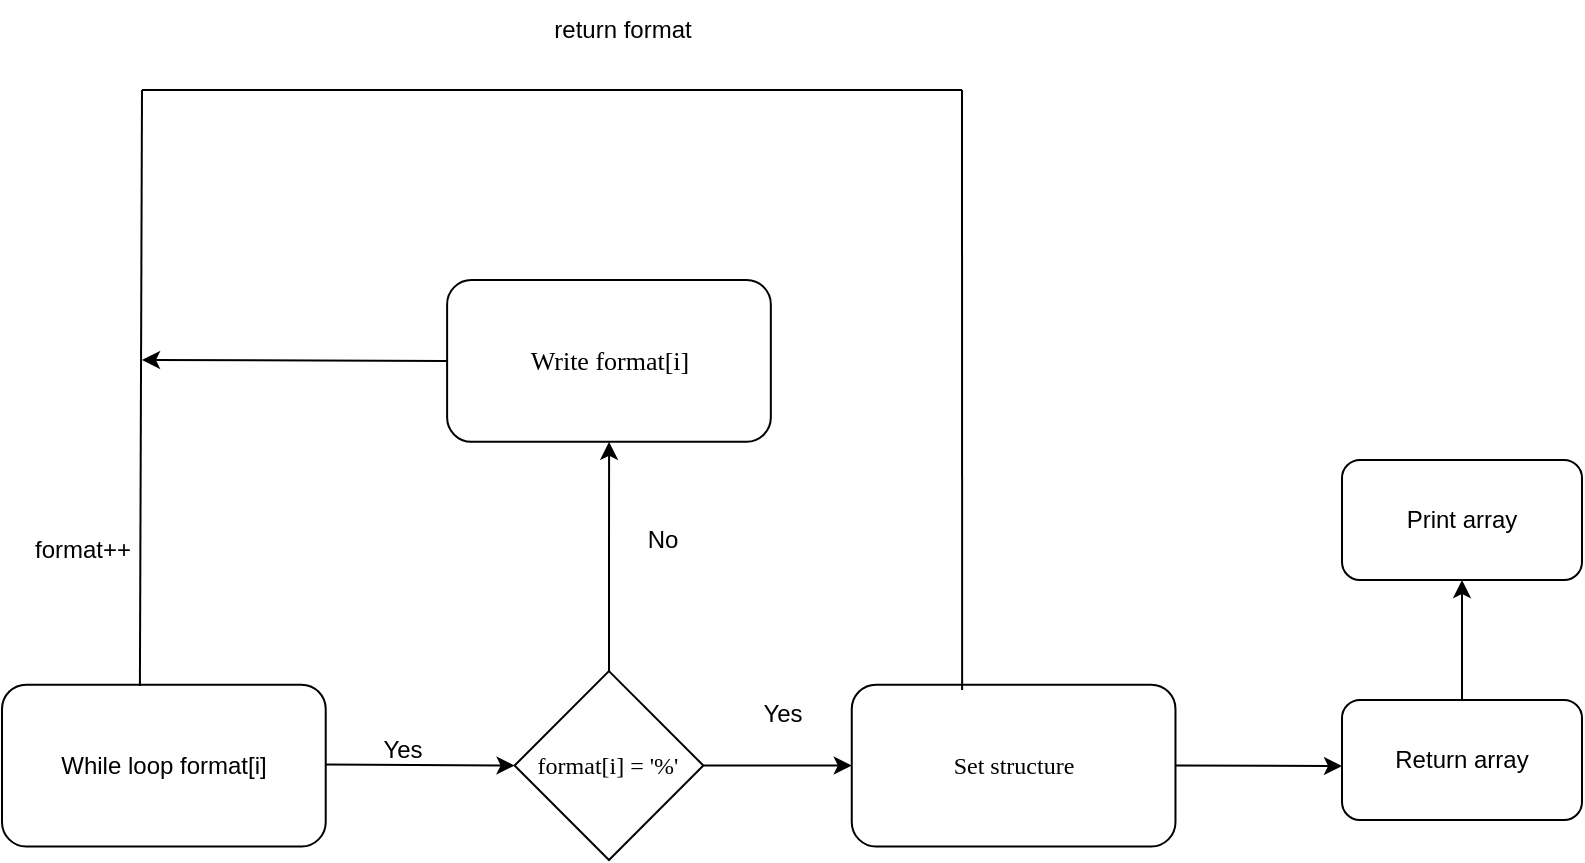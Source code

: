 <mxfile version="21.0.8" type="github">
  <diagram name="Page-1" id="c7488fd3-1785-93aa-aadb-54a6760d102a">
    <mxGraphModel dx="956" dy="1823" grid="1" gridSize="10" guides="1" tooltips="1" connect="1" arrows="1" fold="1" page="1" pageScale="1" pageWidth="1100" pageHeight="850" background="none" math="0" shadow="0">
      <root>
        <mxCell id="0" />
        <mxCell id="1" parent="0" />
        <mxCell id="uGcOXAJnywHlXMPNpVDw-24" value="" style="group" vertex="1" connectable="0" parent="1">
          <mxGeometry x="40" y="150" width="670" height="430" as="geometry" />
        </mxCell>
        <mxCell id="uGcOXAJnywHlXMPNpVDw-12" value="" style="group" vertex="1" connectable="0" parent="uGcOXAJnywHlXMPNpVDw-24">
          <mxGeometry y="140" width="586.74" height="290" as="geometry" />
        </mxCell>
        <mxCell id="uGcOXAJnywHlXMPNpVDw-9" value="" style="group" vertex="1" connectable="0" parent="uGcOXAJnywHlXMPNpVDw-12">
          <mxGeometry width="586.74" height="290" as="geometry" />
        </mxCell>
        <mxCell id="uGcOXAJnywHlXMPNpVDw-2" value="While loop format[i]" style="rounded=1;whiteSpace=wrap;html=1;" vertex="1" parent="uGcOXAJnywHlXMPNpVDw-9">
          <mxGeometry y="202.326" width="161.859" height="80.93" as="geometry" />
        </mxCell>
        <mxCell id="uGcOXAJnywHlXMPNpVDw-4" value="&lt;font style=&quot;font-size: 12px;&quot;&gt;format[i] = &#39;%&#39;&lt;/font&gt;" style="strokeWidth=1;html=1;shape=mxgraph.flowchart.decision;whiteSpace=wrap;rounded=1;shadow=0;labelBackgroundColor=none;fontFamily=Verdana;fontSize=8;align=center;" vertex="1" parent="uGcOXAJnywHlXMPNpVDw-9">
          <mxGeometry x="256.277" y="195.581" width="94.418" height="94.419" as="geometry" />
        </mxCell>
        <mxCell id="uGcOXAJnywHlXMPNpVDw-5" value="&lt;div style=&quot;font-size: 13px;&quot;&gt;&lt;font style=&quot;font-size: 13px;&quot;&gt;Write format[i] &lt;br&gt;&lt;/font&gt;&lt;/div&gt;" style="rounded=1;whiteSpace=wrap;html=1;fontSize=8;fontFamily=Verdana;strokeWidth=1;shadow=0;labelBackgroundColor=none;" vertex="1" parent="uGcOXAJnywHlXMPNpVDw-9">
          <mxGeometry x="222.557" width="161.859" height="80.93" as="geometry" />
        </mxCell>
        <mxCell id="uGcOXAJnywHlXMPNpVDw-7" value="&lt;font style=&quot;font-size: 12px;&quot;&gt;Set structure&lt;/font&gt;" style="rounded=1;whiteSpace=wrap;html=1;fontSize=8;fontFamily=Verdana;strokeWidth=1;shadow=0;labelBackgroundColor=none;" vertex="1" parent="uGcOXAJnywHlXMPNpVDw-9">
          <mxGeometry x="424.881" y="202.326" width="161.859" height="80.93" as="geometry" />
        </mxCell>
        <mxCell id="uGcOXAJnywHlXMPNpVDw-6" value="" style="edgeStyle=orthogonalEdgeStyle;rounded=0;orthogonalLoop=1;jettySize=auto;html=1;" edge="1" parent="uGcOXAJnywHlXMPNpVDw-9" source="uGcOXAJnywHlXMPNpVDw-4" target="uGcOXAJnywHlXMPNpVDw-5">
          <mxGeometry relative="1" as="geometry" />
        </mxCell>
        <mxCell id="uGcOXAJnywHlXMPNpVDw-8" value="" style="edgeStyle=orthogonalEdgeStyle;rounded=0;orthogonalLoop=1;jettySize=auto;html=1;" edge="1" parent="uGcOXAJnywHlXMPNpVDw-9" source="uGcOXAJnywHlXMPNpVDw-4" target="uGcOXAJnywHlXMPNpVDw-7">
          <mxGeometry relative="1" as="geometry" />
        </mxCell>
        <mxCell id="uGcOXAJnywHlXMPNpVDw-3" value="" style="endArrow=classic;html=1;rounded=0;entryX=0;entryY=0.5;entryDx=0;entryDy=0;entryPerimeter=0;" edge="1" parent="uGcOXAJnywHlXMPNpVDw-9" target="uGcOXAJnywHlXMPNpVDw-4">
          <mxGeometry width="50" height="50" relative="1" as="geometry">
            <mxPoint x="161.86" y="242.29" as="sourcePoint" />
            <mxPoint x="231.86" y="242.29" as="targetPoint" />
          </mxGeometry>
        </mxCell>
        <mxCell id="uGcOXAJnywHlXMPNpVDw-11" value="Yes" style="text;html=1;align=center;verticalAlign=middle;resizable=0;points=[];autosize=1;strokeColor=none;fillColor=none;" vertex="1" parent="uGcOXAJnywHlXMPNpVDw-9">
          <mxGeometry x="370" y="202.33" width="40" height="30" as="geometry" />
        </mxCell>
        <mxCell id="uGcOXAJnywHlXMPNpVDw-10" value="No" style="text;html=1;align=center;verticalAlign=middle;resizable=0;points=[];autosize=1;strokeColor=none;fillColor=none;" vertex="1" parent="uGcOXAJnywHlXMPNpVDw-12">
          <mxGeometry x="310" y="115" width="40" height="30" as="geometry" />
        </mxCell>
        <mxCell id="uGcOXAJnywHlXMPNpVDw-13" value="Yes" style="text;html=1;align=center;verticalAlign=middle;resizable=0;points=[];autosize=1;strokeColor=none;fillColor=none;" vertex="1" parent="uGcOXAJnywHlXMPNpVDw-24">
          <mxGeometry x="180" y="360" width="40" height="30" as="geometry" />
        </mxCell>
        <mxCell id="uGcOXAJnywHlXMPNpVDw-17" value="" style="endArrow=none;html=1;rounded=0;exitX=0.426;exitY=0.008;exitDx=0;exitDy=0;exitPerimeter=0;" edge="1" parent="uGcOXAJnywHlXMPNpVDw-24" source="uGcOXAJnywHlXMPNpVDw-2">
          <mxGeometry width="50" height="50" relative="1" as="geometry">
            <mxPoint x="70" y="335" as="sourcePoint" />
            <mxPoint x="70" y="45" as="targetPoint" />
          </mxGeometry>
        </mxCell>
        <mxCell id="uGcOXAJnywHlXMPNpVDw-18" value="" style="endArrow=none;html=1;rounded=0;exitX=0.341;exitY=0.033;exitDx=0;exitDy=0;exitPerimeter=0;" edge="1" parent="uGcOXAJnywHlXMPNpVDw-24" source="uGcOXAJnywHlXMPNpVDw-7">
          <mxGeometry width="50" height="50" relative="1" as="geometry">
            <mxPoint x="480" y="335" as="sourcePoint" />
            <mxPoint x="480" y="45" as="targetPoint" />
          </mxGeometry>
        </mxCell>
        <mxCell id="uGcOXAJnywHlXMPNpVDw-19" value="" style="endArrow=none;html=1;rounded=0;" edge="1" parent="uGcOXAJnywHlXMPNpVDw-24">
          <mxGeometry width="50" height="50" relative="1" as="geometry">
            <mxPoint x="480" y="45" as="sourcePoint" />
            <mxPoint x="70" y="45" as="targetPoint" />
          </mxGeometry>
        </mxCell>
        <mxCell id="uGcOXAJnywHlXMPNpVDw-20" value="return format" style="text;html=1;align=center;verticalAlign=middle;resizable=0;points=[];autosize=1;strokeColor=none;fillColor=none;" vertex="1" parent="uGcOXAJnywHlXMPNpVDw-24">
          <mxGeometry x="265" width="90" height="30" as="geometry" />
        </mxCell>
        <mxCell id="uGcOXAJnywHlXMPNpVDw-21" value="" style="endArrow=classic;html=1;rounded=0;exitX=0;exitY=0.5;exitDx=0;exitDy=0;" edge="1" parent="uGcOXAJnywHlXMPNpVDw-24" source="uGcOXAJnywHlXMPNpVDw-5">
          <mxGeometry width="50" height="50" relative="1" as="geometry">
            <mxPoint x="300" y="395" as="sourcePoint" />
            <mxPoint x="70" y="180" as="targetPoint" />
          </mxGeometry>
        </mxCell>
        <mxCell id="uGcOXAJnywHlXMPNpVDw-22" value="format++" style="text;html=1;align=center;verticalAlign=middle;resizable=0;points=[];autosize=1;strokeColor=none;fillColor=none;" vertex="1" parent="uGcOXAJnywHlXMPNpVDw-24">
          <mxGeometry x="5" y="260" width="70" height="30" as="geometry" />
        </mxCell>
        <mxCell id="uGcOXAJnywHlXMPNpVDw-23" value="" style="endArrow=classic;html=1;rounded=0;exitX=1;exitY=0.5;exitDx=0;exitDy=0;" edge="1" parent="uGcOXAJnywHlXMPNpVDw-24" source="uGcOXAJnywHlXMPNpVDw-7">
          <mxGeometry width="50" height="50" relative="1" as="geometry">
            <mxPoint x="300" y="395" as="sourcePoint" />
            <mxPoint x="670" y="383" as="targetPoint" />
          </mxGeometry>
        </mxCell>
        <mxCell id="uGcOXAJnywHlXMPNpVDw-25" value="&lt;div&gt;Return array&lt;/div&gt;" style="rounded=1;whiteSpace=wrap;html=1;" vertex="1" parent="1">
          <mxGeometry x="710" y="500" width="120" height="60" as="geometry" />
        </mxCell>
        <mxCell id="uGcOXAJnywHlXMPNpVDw-26" value="" style="endArrow=classic;html=1;rounded=0;exitX=0.5;exitY=0;exitDx=0;exitDy=0;" edge="1" parent="1" source="uGcOXAJnywHlXMPNpVDw-25">
          <mxGeometry width="50" height="50" relative="1" as="geometry">
            <mxPoint x="490" y="680" as="sourcePoint" />
            <mxPoint x="770" y="440" as="targetPoint" />
          </mxGeometry>
        </mxCell>
        <mxCell id="uGcOXAJnywHlXMPNpVDw-27" value="Print array" style="rounded=1;whiteSpace=wrap;html=1;" vertex="1" parent="1">
          <mxGeometry x="710" y="380" width="120" height="60" as="geometry" />
        </mxCell>
      </root>
    </mxGraphModel>
  </diagram>
</mxfile>
